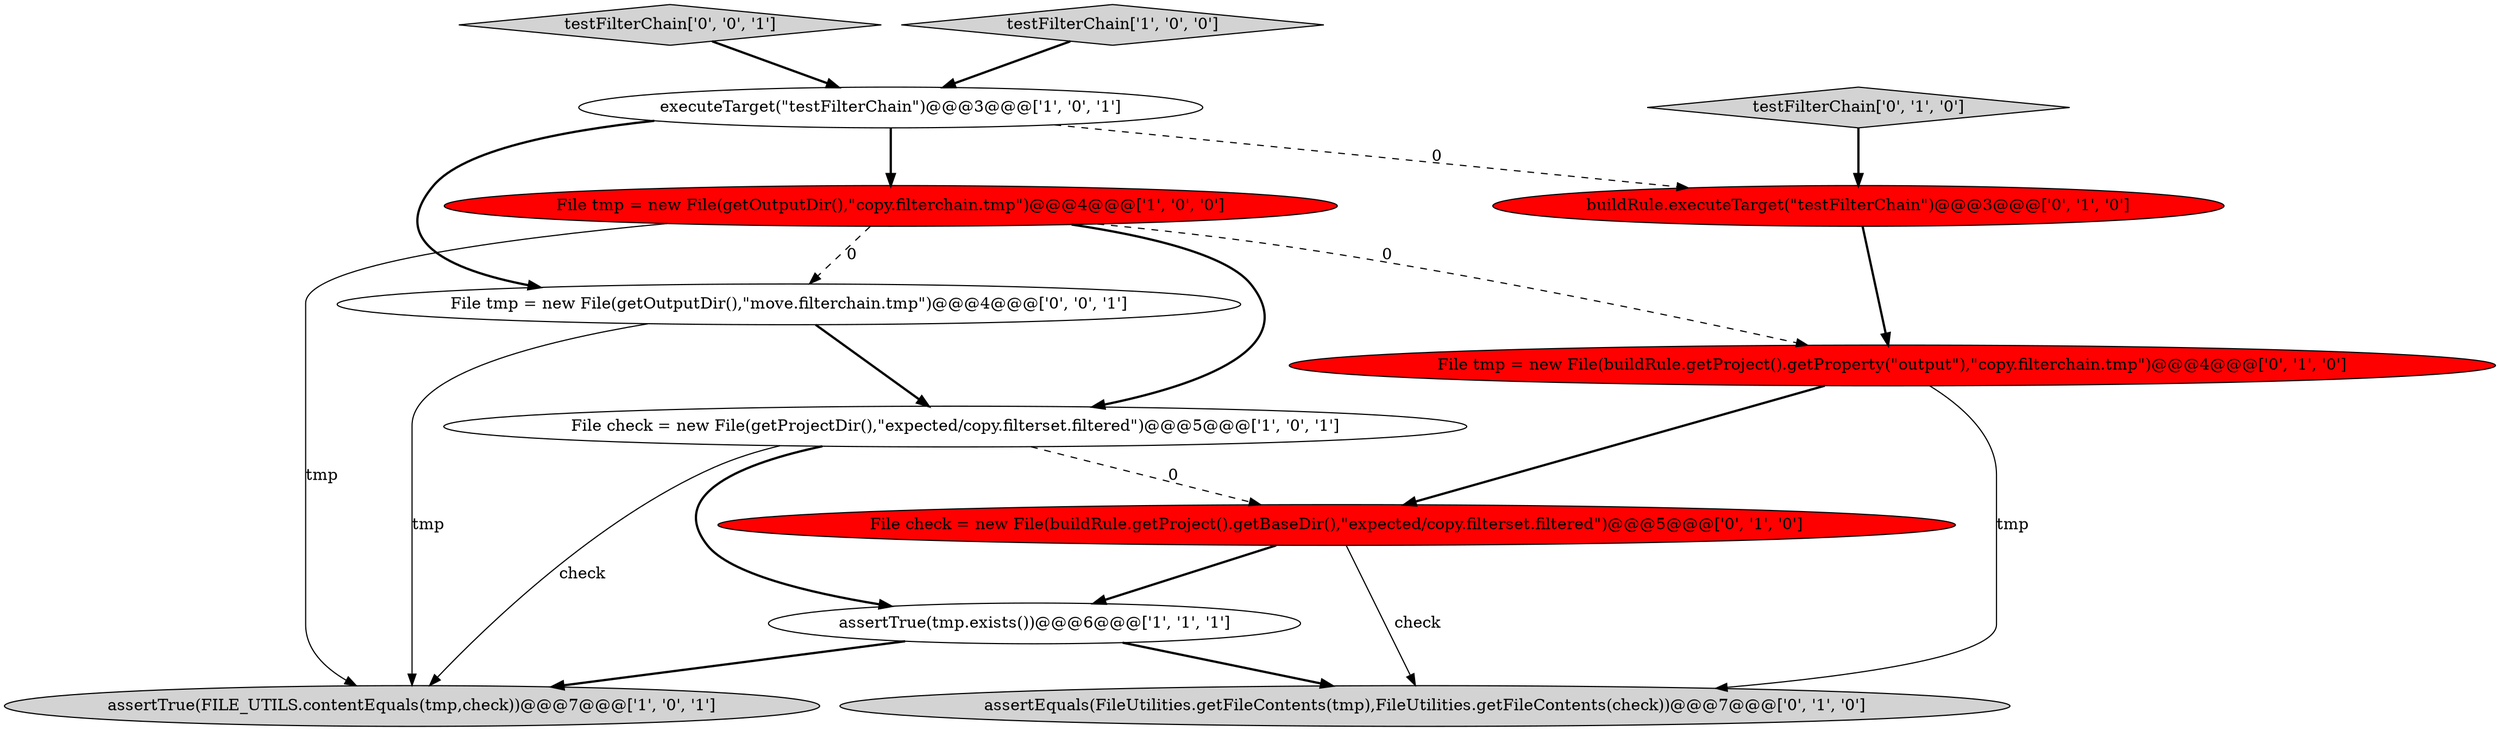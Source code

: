 digraph {
0 [style = filled, label = "File tmp = new File(getOutputDir(),\"copy.filterchain.tmp\")@@@4@@@['1', '0', '0']", fillcolor = red, shape = ellipse image = "AAA1AAABBB1BBB"];
1 [style = filled, label = "assertTrue(tmp.exists())@@@6@@@['1', '1', '1']", fillcolor = white, shape = ellipse image = "AAA0AAABBB1BBB"];
9 [style = filled, label = "buildRule.executeTarget(\"testFilterChain\")@@@3@@@['0', '1', '0']", fillcolor = red, shape = ellipse image = "AAA1AAABBB2BBB"];
8 [style = filled, label = "testFilterChain['0', '1', '0']", fillcolor = lightgray, shape = diamond image = "AAA0AAABBB2BBB"];
3 [style = filled, label = "executeTarget(\"testFilterChain\")@@@3@@@['1', '0', '1']", fillcolor = white, shape = ellipse image = "AAA0AAABBB1BBB"];
2 [style = filled, label = "assertTrue(FILE_UTILS.contentEquals(tmp,check))@@@7@@@['1', '0', '1']", fillcolor = lightgray, shape = ellipse image = "AAA0AAABBB1BBB"];
6 [style = filled, label = "File check = new File(buildRule.getProject().getBaseDir(),\"expected/copy.filterset.filtered\")@@@5@@@['0', '1', '0']", fillcolor = red, shape = ellipse image = "AAA1AAABBB2BBB"];
10 [style = filled, label = "assertEquals(FileUtilities.getFileContents(tmp),FileUtilities.getFileContents(check))@@@7@@@['0', '1', '0']", fillcolor = lightgray, shape = ellipse image = "AAA0AAABBB2BBB"];
5 [style = filled, label = "File check = new File(getProjectDir(),\"expected/copy.filterset.filtered\")@@@5@@@['1', '0', '1']", fillcolor = white, shape = ellipse image = "AAA0AAABBB1BBB"];
7 [style = filled, label = "File tmp = new File(buildRule.getProject().getProperty(\"output\"),\"copy.filterchain.tmp\")@@@4@@@['0', '1', '0']", fillcolor = red, shape = ellipse image = "AAA1AAABBB2BBB"];
11 [style = filled, label = "File tmp = new File(getOutputDir(),\"move.filterchain.tmp\")@@@4@@@['0', '0', '1']", fillcolor = white, shape = ellipse image = "AAA0AAABBB3BBB"];
12 [style = filled, label = "testFilterChain['0', '0', '1']", fillcolor = lightgray, shape = diamond image = "AAA0AAABBB3BBB"];
4 [style = filled, label = "testFilterChain['1', '0', '0']", fillcolor = lightgray, shape = diamond image = "AAA0AAABBB1BBB"];
4->3 [style = bold, label=""];
3->11 [style = bold, label=""];
0->11 [style = dashed, label="0"];
5->2 [style = solid, label="check"];
9->7 [style = bold, label=""];
7->10 [style = solid, label="tmp"];
3->0 [style = bold, label=""];
6->1 [style = bold, label=""];
5->1 [style = bold, label=""];
11->5 [style = bold, label=""];
5->6 [style = dashed, label="0"];
3->9 [style = dashed, label="0"];
6->10 [style = solid, label="check"];
7->6 [style = bold, label=""];
0->2 [style = solid, label="tmp"];
8->9 [style = bold, label=""];
11->2 [style = solid, label="tmp"];
1->2 [style = bold, label=""];
12->3 [style = bold, label=""];
0->7 [style = dashed, label="0"];
1->10 [style = bold, label=""];
0->5 [style = bold, label=""];
}
